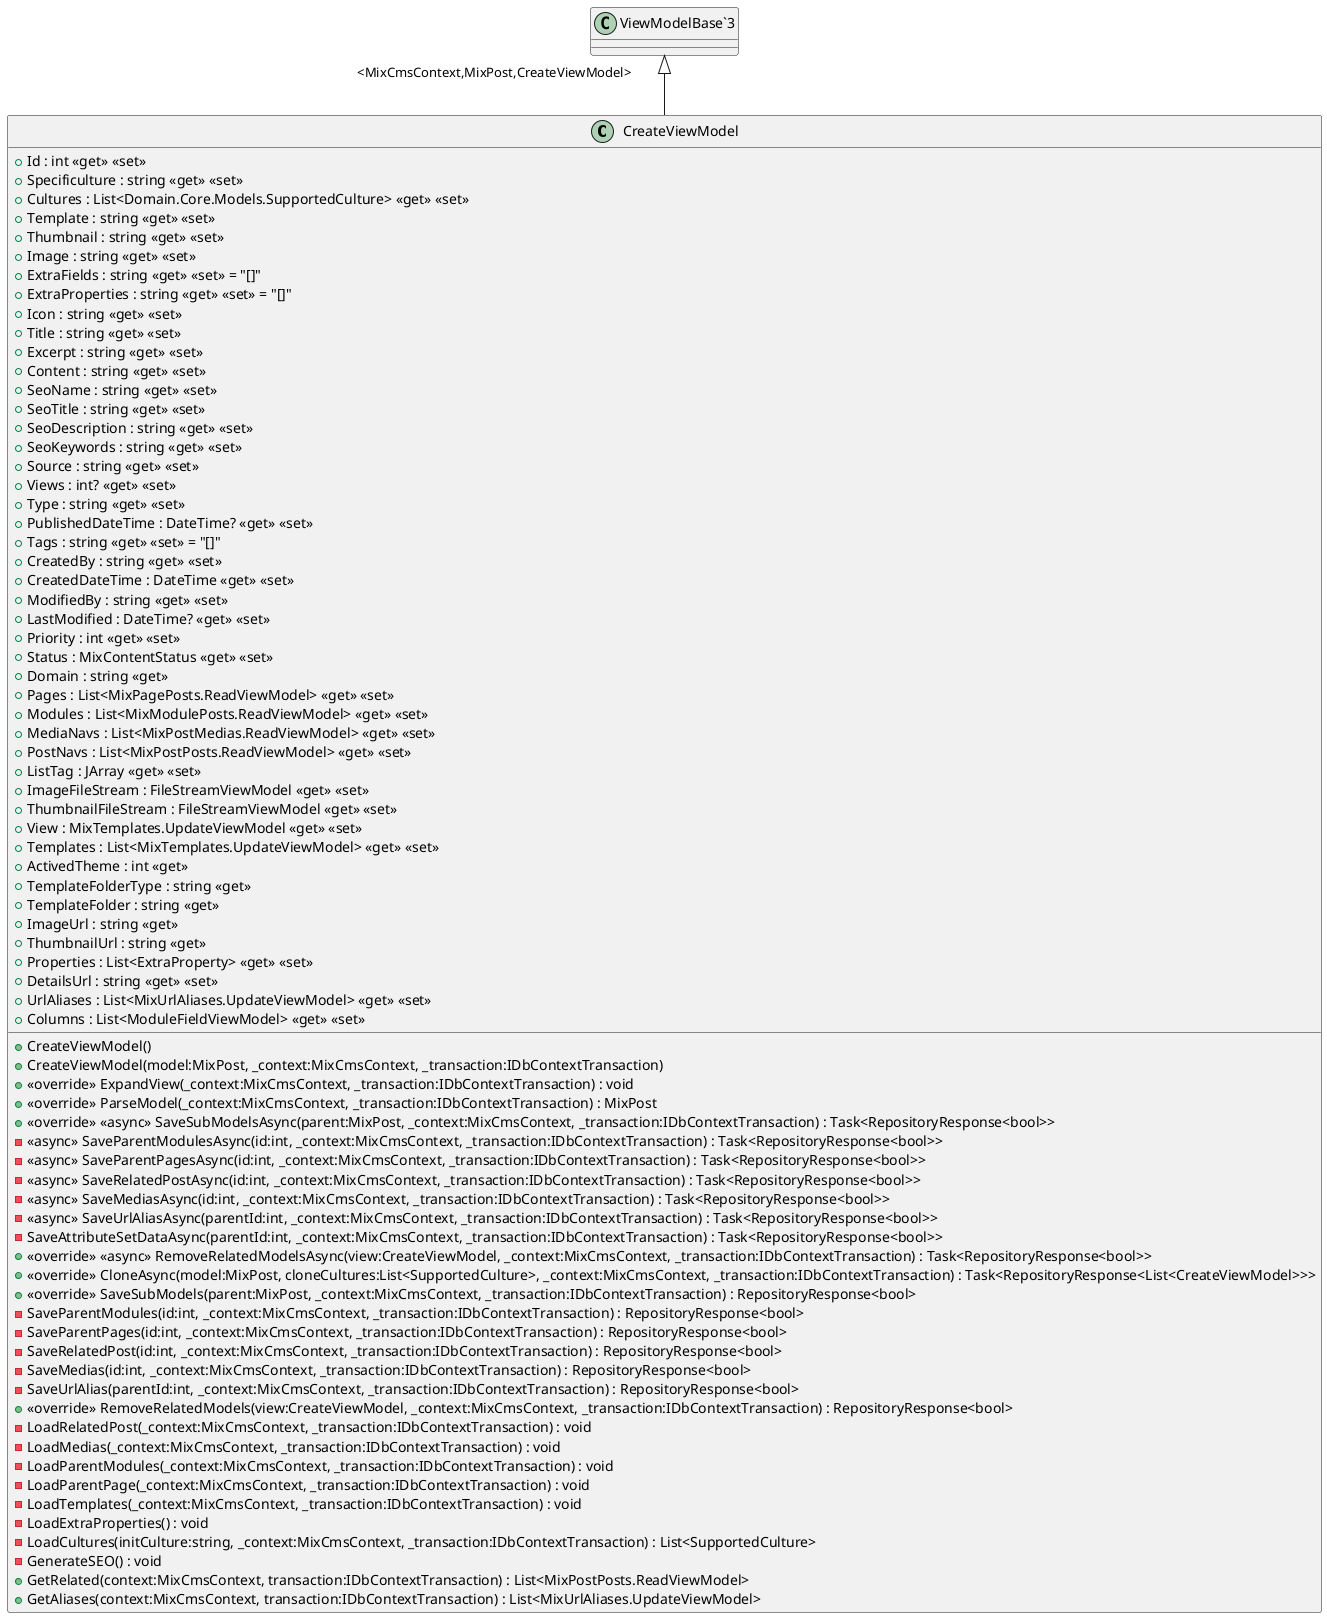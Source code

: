 @startuml
class CreateViewModel {
    + Id : int <<get>> <<set>>
    + Specificulture : string <<get>> <<set>>
    + Cultures : List<Domain.Core.Models.SupportedCulture> <<get>> <<set>>
    + Template : string <<get>> <<set>>
    + Thumbnail : string <<get>> <<set>>
    + Image : string <<get>> <<set>>
    + ExtraFields : string <<get>> <<set>> = "[]"
    + ExtraProperties : string <<get>> <<set>> = "[]"
    + Icon : string <<get>> <<set>>
    + Title : string <<get>> <<set>>
    + Excerpt : string <<get>> <<set>>
    + Content : string <<get>> <<set>>
    + SeoName : string <<get>> <<set>>
    + SeoTitle : string <<get>> <<set>>
    + SeoDescription : string <<get>> <<set>>
    + SeoKeywords : string <<get>> <<set>>
    + Source : string <<get>> <<set>>
    + Views : int? <<get>> <<set>>
    + Type : string <<get>> <<set>>
    + PublishedDateTime : DateTime? <<get>> <<set>>
    + Tags : string <<get>> <<set>> = "[]"
    + CreatedBy : string <<get>> <<set>>
    + CreatedDateTime : DateTime <<get>> <<set>>
    + ModifiedBy : string <<get>> <<set>>
    + LastModified : DateTime? <<get>> <<set>>
    + Priority : int <<get>> <<set>>
    + Status : MixContentStatus <<get>> <<set>>
    + Domain : string <<get>>
    + Pages : List<MixPagePosts.ReadViewModel> <<get>> <<set>>
    + Modules : List<MixModulePosts.ReadViewModel> <<get>> <<set>>
    + MediaNavs : List<MixPostMedias.ReadViewModel> <<get>> <<set>>
    + PostNavs : List<MixPostPosts.ReadViewModel> <<get>> <<set>>
    + ListTag : JArray <<get>> <<set>>
    + ImageFileStream : FileStreamViewModel <<get>> <<set>>
    + ThumbnailFileStream : FileStreamViewModel <<get>> <<set>>
    + View : MixTemplates.UpdateViewModel <<get>> <<set>>
    + Templates : List<MixTemplates.UpdateViewModel> <<get>> <<set>>
    + ActivedTheme : int <<get>>
    + TemplateFolderType : string <<get>>
    + TemplateFolder : string <<get>>
    + ImageUrl : string <<get>>
    + ThumbnailUrl : string <<get>>
    + Properties : List<ExtraProperty> <<get>> <<set>>
    + DetailsUrl : string <<get>> <<set>>
    + UrlAliases : List<MixUrlAliases.UpdateViewModel> <<get>> <<set>>
    + Columns : List<ModuleFieldViewModel> <<get>> <<set>>
    + CreateViewModel()
    + CreateViewModel(model:MixPost, _context:MixCmsContext, _transaction:IDbContextTransaction)
    + <<override>> ExpandView(_context:MixCmsContext, _transaction:IDbContextTransaction) : void
    + <<override>> ParseModel(_context:MixCmsContext, _transaction:IDbContextTransaction) : MixPost
    + <<override>> <<async>> SaveSubModelsAsync(parent:MixPost, _context:MixCmsContext, _transaction:IDbContextTransaction) : Task<RepositoryResponse<bool>>
    - <<async>> SaveParentModulesAsync(id:int, _context:MixCmsContext, _transaction:IDbContextTransaction) : Task<RepositoryResponse<bool>>
    - <<async>> SaveParentPagesAsync(id:int, _context:MixCmsContext, _transaction:IDbContextTransaction) : Task<RepositoryResponse<bool>>
    - <<async>> SaveRelatedPostAsync(id:int, _context:MixCmsContext, _transaction:IDbContextTransaction) : Task<RepositoryResponse<bool>>
    - <<async>> SaveMediasAsync(id:int, _context:MixCmsContext, _transaction:IDbContextTransaction) : Task<RepositoryResponse<bool>>
    - <<async>> SaveUrlAliasAsync(parentId:int, _context:MixCmsContext, _transaction:IDbContextTransaction) : Task<RepositoryResponse<bool>>
    - SaveAttributeSetDataAsync(parentId:int, _context:MixCmsContext, _transaction:IDbContextTransaction) : Task<RepositoryResponse<bool>>
    + <<override>> <<async>> RemoveRelatedModelsAsync(view:CreateViewModel, _context:MixCmsContext, _transaction:IDbContextTransaction) : Task<RepositoryResponse<bool>>
    + <<override>> CloneAsync(model:MixPost, cloneCultures:List<SupportedCulture>, _context:MixCmsContext, _transaction:IDbContextTransaction) : Task<RepositoryResponse<List<CreateViewModel>>>
    + <<override>> SaveSubModels(parent:MixPost, _context:MixCmsContext, _transaction:IDbContextTransaction) : RepositoryResponse<bool>
    - SaveParentModules(id:int, _context:MixCmsContext, _transaction:IDbContextTransaction) : RepositoryResponse<bool>
    - SaveParentPages(id:int, _context:MixCmsContext, _transaction:IDbContextTransaction) : RepositoryResponse<bool>
    - SaveRelatedPost(id:int, _context:MixCmsContext, _transaction:IDbContextTransaction) : RepositoryResponse<bool>
    - SaveMedias(id:int, _context:MixCmsContext, _transaction:IDbContextTransaction) : RepositoryResponse<bool>
    - SaveUrlAlias(parentId:int, _context:MixCmsContext, _transaction:IDbContextTransaction) : RepositoryResponse<bool>
    + <<override>> RemoveRelatedModels(view:CreateViewModel, _context:MixCmsContext, _transaction:IDbContextTransaction) : RepositoryResponse<bool>
    - LoadRelatedPost(_context:MixCmsContext, _transaction:IDbContextTransaction) : void
    - LoadMedias(_context:MixCmsContext, _transaction:IDbContextTransaction) : void
    - LoadParentModules(_context:MixCmsContext, _transaction:IDbContextTransaction) : void
    - LoadParentPage(_context:MixCmsContext, _transaction:IDbContextTransaction) : void
    - LoadTemplates(_context:MixCmsContext, _transaction:IDbContextTransaction) : void
    - LoadExtraProperties() : void
    - LoadCultures(initCulture:string, _context:MixCmsContext, _transaction:IDbContextTransaction) : List<SupportedCulture>
    - GenerateSEO() : void
    + GetRelated(context:MixCmsContext, transaction:IDbContextTransaction) : List<MixPostPosts.ReadViewModel>
    + GetAliases(context:MixCmsContext, transaction:IDbContextTransaction) : List<MixUrlAliases.UpdateViewModel>
}
"ViewModelBase`3" "<MixCmsContext,MixPost,CreateViewModel>" <|-- CreateViewModel
@enduml
